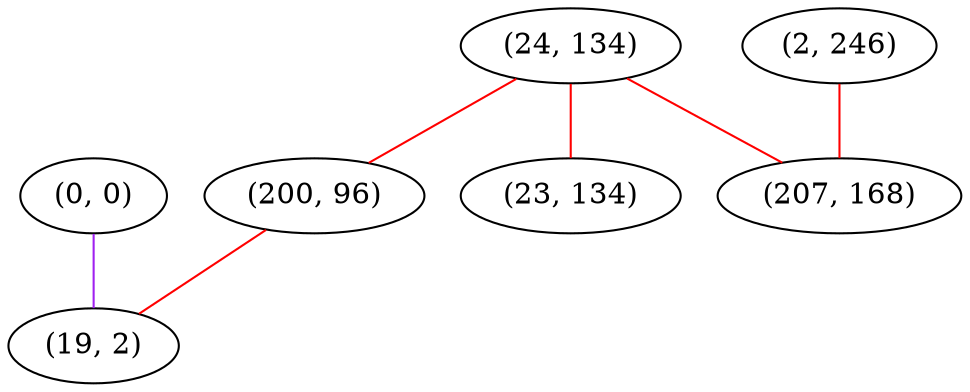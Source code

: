 graph "" {
"(0, 0)";
"(24, 134)";
"(200, 96)";
"(19, 2)";
"(2, 246)";
"(207, 168)";
"(23, 134)";
"(0, 0)" -- "(19, 2)"  [color=purple, key=0, weight=4];
"(24, 134)" -- "(23, 134)"  [color=red, key=0, weight=1];
"(24, 134)" -- "(200, 96)"  [color=red, key=0, weight=1];
"(24, 134)" -- "(207, 168)"  [color=red, key=0, weight=1];
"(200, 96)" -- "(19, 2)"  [color=red, key=0, weight=1];
"(2, 246)" -- "(207, 168)"  [color=red, key=0, weight=1];
}

